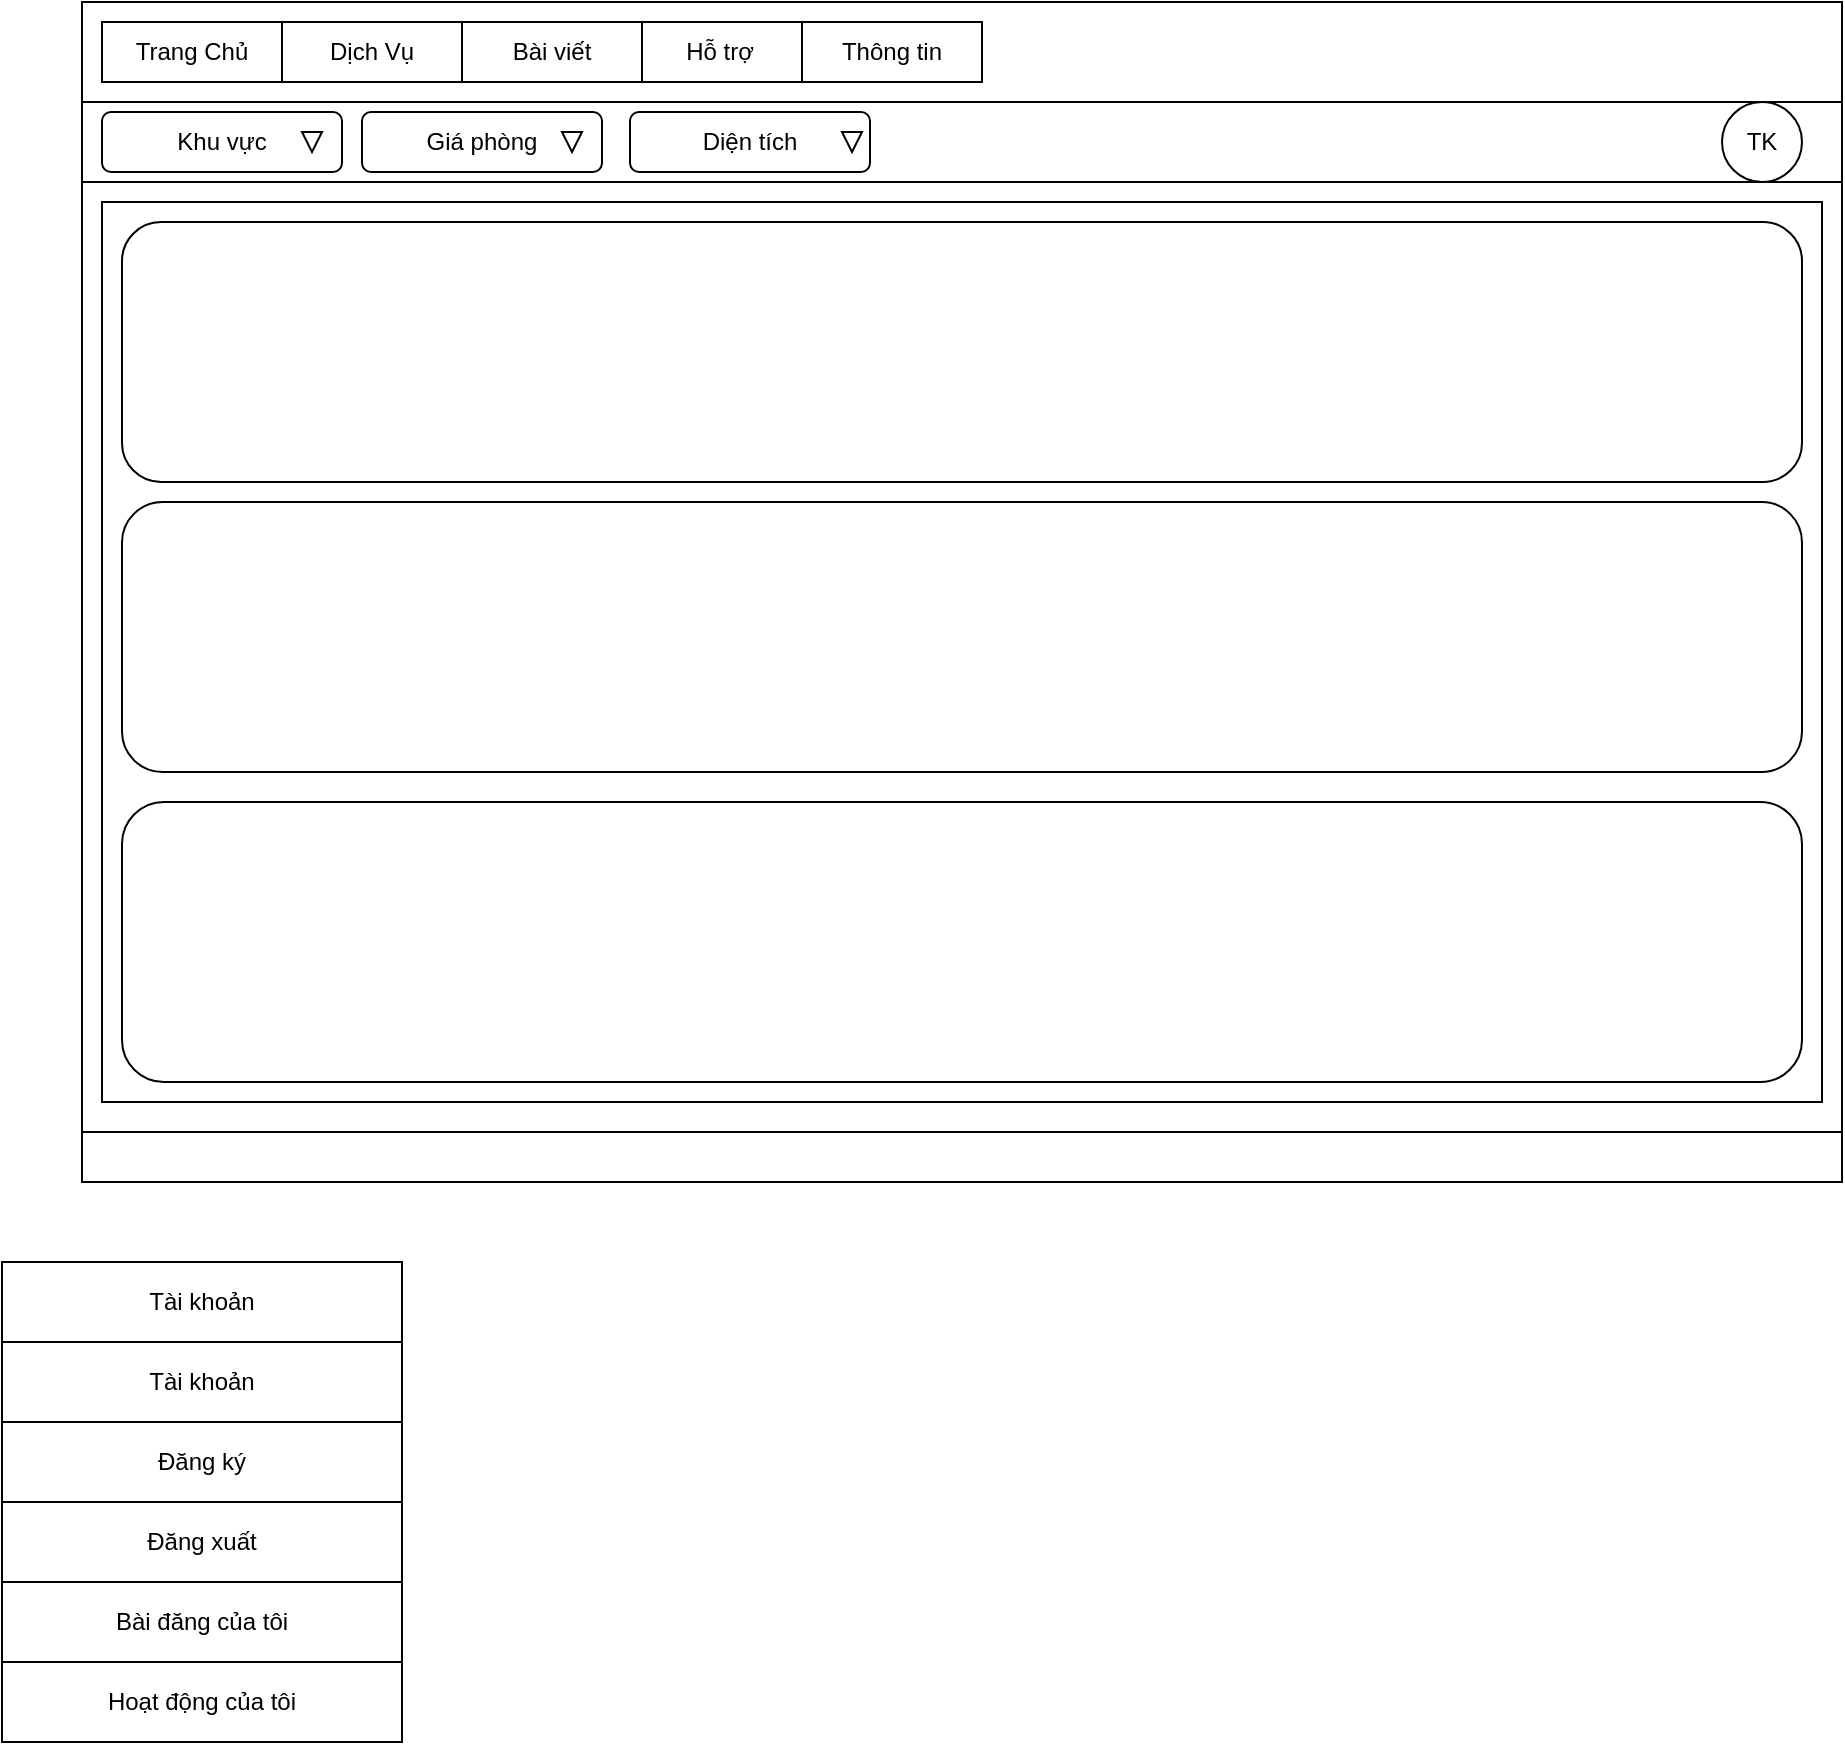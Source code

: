 <mxfile version="20.3.6" type="device"><diagram id="UgETra2LiXv3RM1l9amB" name="Trang-1"><mxGraphModel dx="1038" dy="663" grid="1" gridSize="10" guides="1" tooltips="1" connect="1" arrows="1" fold="1" page="1" pageScale="1" pageWidth="827" pageHeight="1169" math="0" shadow="0"><root><mxCell id="0"/><mxCell id="1" parent="0"/><mxCell id="QiiDkfOEhdWKw6j5piCC-1" value="" style="rounded=0;whiteSpace=wrap;html=1;" parent="1" vertex="1"><mxGeometry x="80" y="90" width="880" height="590" as="geometry"/></mxCell><mxCell id="QiiDkfOEhdWKw6j5piCC-6" value="" style="rounded=0;whiteSpace=wrap;html=1;" parent="1" vertex="1"><mxGeometry x="80" y="140" width="880" height="40" as="geometry"/></mxCell><mxCell id="QiiDkfOEhdWKw6j5piCC-7" value="TK" style="ellipse;whiteSpace=wrap;html=1;aspect=fixed;" parent="1" vertex="1"><mxGeometry x="900" y="140" width="40" height="40" as="geometry"/></mxCell><mxCell id="QiiDkfOEhdWKw6j5piCC-9" value="Khu vực" style="rounded=1;whiteSpace=wrap;html=1;" parent="1" vertex="1"><mxGeometry x="90" y="145" width="120" height="30" as="geometry"/></mxCell><mxCell id="QiiDkfOEhdWKw6j5piCC-11" value="" style="triangle;whiteSpace=wrap;html=1;rotation=0;direction=south;" parent="1" vertex="1"><mxGeometry x="190" y="155" width="10" height="10" as="geometry"/></mxCell><mxCell id="QiiDkfOEhdWKw6j5piCC-13" value="Giá phòng" style="rounded=1;whiteSpace=wrap;html=1;" parent="1" vertex="1"><mxGeometry x="220" y="145" width="120" height="30" as="geometry"/></mxCell><mxCell id="QiiDkfOEhdWKw6j5piCC-14" value="" style="triangle;whiteSpace=wrap;html=1;rotation=0;direction=south;" parent="1" vertex="1"><mxGeometry x="320" y="155" width="10" height="10" as="geometry"/></mxCell><mxCell id="QiiDkfOEhdWKw6j5piCC-16" value="Diện tích" style="rounded=1;whiteSpace=wrap;html=1;" parent="1" vertex="1"><mxGeometry x="354" y="145" width="120" height="30" as="geometry"/></mxCell><mxCell id="QiiDkfOEhdWKw6j5piCC-17" value="" style="triangle;whiteSpace=wrap;html=1;rotation=0;direction=south;" parent="1" vertex="1"><mxGeometry x="460" y="155" width="10" height="10" as="geometry"/></mxCell><mxCell id="QiiDkfOEhdWKw6j5piCC-18" value="" style="rounded=0;whiteSpace=wrap;html=1;" parent="1" vertex="1"><mxGeometry x="80" y="655" width="880" height="25" as="geometry"/></mxCell><mxCell id="QiiDkfOEhdWKw6j5piCC-21" value="" style="rounded=0;whiteSpace=wrap;html=1;" parent="1" vertex="1"><mxGeometry x="40" y="720" width="200" height="240" as="geometry"/></mxCell><mxCell id="QiiDkfOEhdWKw6j5piCC-32" value="Tài khoản" style="rounded=0;whiteSpace=wrap;html=1;" parent="1" vertex="1"><mxGeometry x="40" y="720" width="200" height="40" as="geometry"/></mxCell><mxCell id="QiiDkfOEhdWKw6j5piCC-33" value="Tài khoản" style="rounded=0;whiteSpace=wrap;html=1;" parent="1" vertex="1"><mxGeometry x="40" y="760" width="200" height="40" as="geometry"/></mxCell><mxCell id="QiiDkfOEhdWKw6j5piCC-34" value="Đăng ký" style="rounded=0;whiteSpace=wrap;html=1;" parent="1" vertex="1"><mxGeometry x="40" y="800" width="200" height="40" as="geometry"/></mxCell><mxCell id="QiiDkfOEhdWKw6j5piCC-35" value="Đăng xuất" style="rounded=0;whiteSpace=wrap;html=1;" parent="1" vertex="1"><mxGeometry x="40" y="840" width="200" height="40" as="geometry"/></mxCell><mxCell id="QiiDkfOEhdWKw6j5piCC-36" value="Bài đăng của tôi" style="rounded=0;whiteSpace=wrap;html=1;" parent="1" vertex="1"><mxGeometry x="40" y="880" width="200" height="40" as="geometry"/></mxCell><mxCell id="QiiDkfOEhdWKw6j5piCC-37" value="Hoạt động của tôi" style="rounded=0;whiteSpace=wrap;html=1;" parent="1" vertex="1"><mxGeometry x="40" y="920" width="200" height="40" as="geometry"/></mxCell><mxCell id="QiiDkfOEhdWKw6j5piCC-38" value="Trang Chủ" style="rounded=0;whiteSpace=wrap;html=1;" parent="1" vertex="1"><mxGeometry x="90" y="100" width="90" height="30" as="geometry"/></mxCell><mxCell id="QiiDkfOEhdWKw6j5piCC-41" value="Dịch Vụ" style="rounded=0;whiteSpace=wrap;html=1;" parent="1" vertex="1"><mxGeometry x="180" y="100" width="90" height="30" as="geometry"/></mxCell><mxCell id="QiiDkfOEhdWKw6j5piCC-42" value="Hỗ trợ&lt;span style=&quot;color: rgba(0, 0, 0, 0); font-family: monospace; font-size: 0px; text-align: start;&quot;&gt;%3CmxGraphModel%3E%3Croot%3E%3CmxCell%20id%3D%220%22%2F%3E%3CmxCell%20id%3D%221%22%20parent%3D%220%22%2F%3E%3CmxCell%20id%3D%222%22%20value%3D%22D%E1%BB%8Bch%20V%E1%BB%A5%22%20style%3D%22rounded%3D0%3BwhiteSpace%3Dwrap%3Bhtml%3D1%3B%22%20vertex%3D%221%22%20parent%3D%221%22%3E%3CmxGeometry%20x%3D%22200%22%20y%3D%22100%22%20width%3D%2290%22%20height%3D%2230%22%20as%3D%22geometry%22%2F%3E%3C%2FmxCell%3E%3C%2Froot%3E%3C%2FmxGraphModel%3E&lt;/span&gt;" style="rounded=0;whiteSpace=wrap;html=1;" parent="1" vertex="1"><mxGeometry x="354" y="100" width="90" height="30" as="geometry"/></mxCell><mxCell id="QiiDkfOEhdWKw6j5piCC-43" value="Thông tin" style="rounded=0;whiteSpace=wrap;html=1;" parent="1" vertex="1"><mxGeometry x="440" y="100" width="90" height="30" as="geometry"/></mxCell><mxCell id="QiiDkfOEhdWKw6j5piCC-45" value="" style="rounded=0;whiteSpace=wrap;html=1;" parent="1" vertex="1"><mxGeometry x="90" y="190" width="860" height="450" as="geometry"/></mxCell><mxCell id="QiiDkfOEhdWKw6j5piCC-46" value="" style="rounded=1;whiteSpace=wrap;html=1;align=left;" parent="1" vertex="1"><mxGeometry x="100" y="200" width="840" height="130" as="geometry"/></mxCell><mxCell id="QiiDkfOEhdWKw6j5piCC-47" value="" style="rounded=1;whiteSpace=wrap;html=1;" parent="1" vertex="1"><mxGeometry x="100" y="340" width="840" height="135" as="geometry"/></mxCell><mxCell id="QiiDkfOEhdWKw6j5piCC-49" value="" style="rounded=1;whiteSpace=wrap;html=1;" parent="1" vertex="1"><mxGeometry x="100" y="490" width="840" height="140" as="geometry"/></mxCell><mxCell id="52mzqx2qwrZ3SxnyjuxR-1" value="Bài viết" style="rounded=0;whiteSpace=wrap;html=1;" vertex="1" parent="1"><mxGeometry x="270" y="100" width="90" height="30" as="geometry"/></mxCell></root></mxGraphModel></diagram></mxfile>